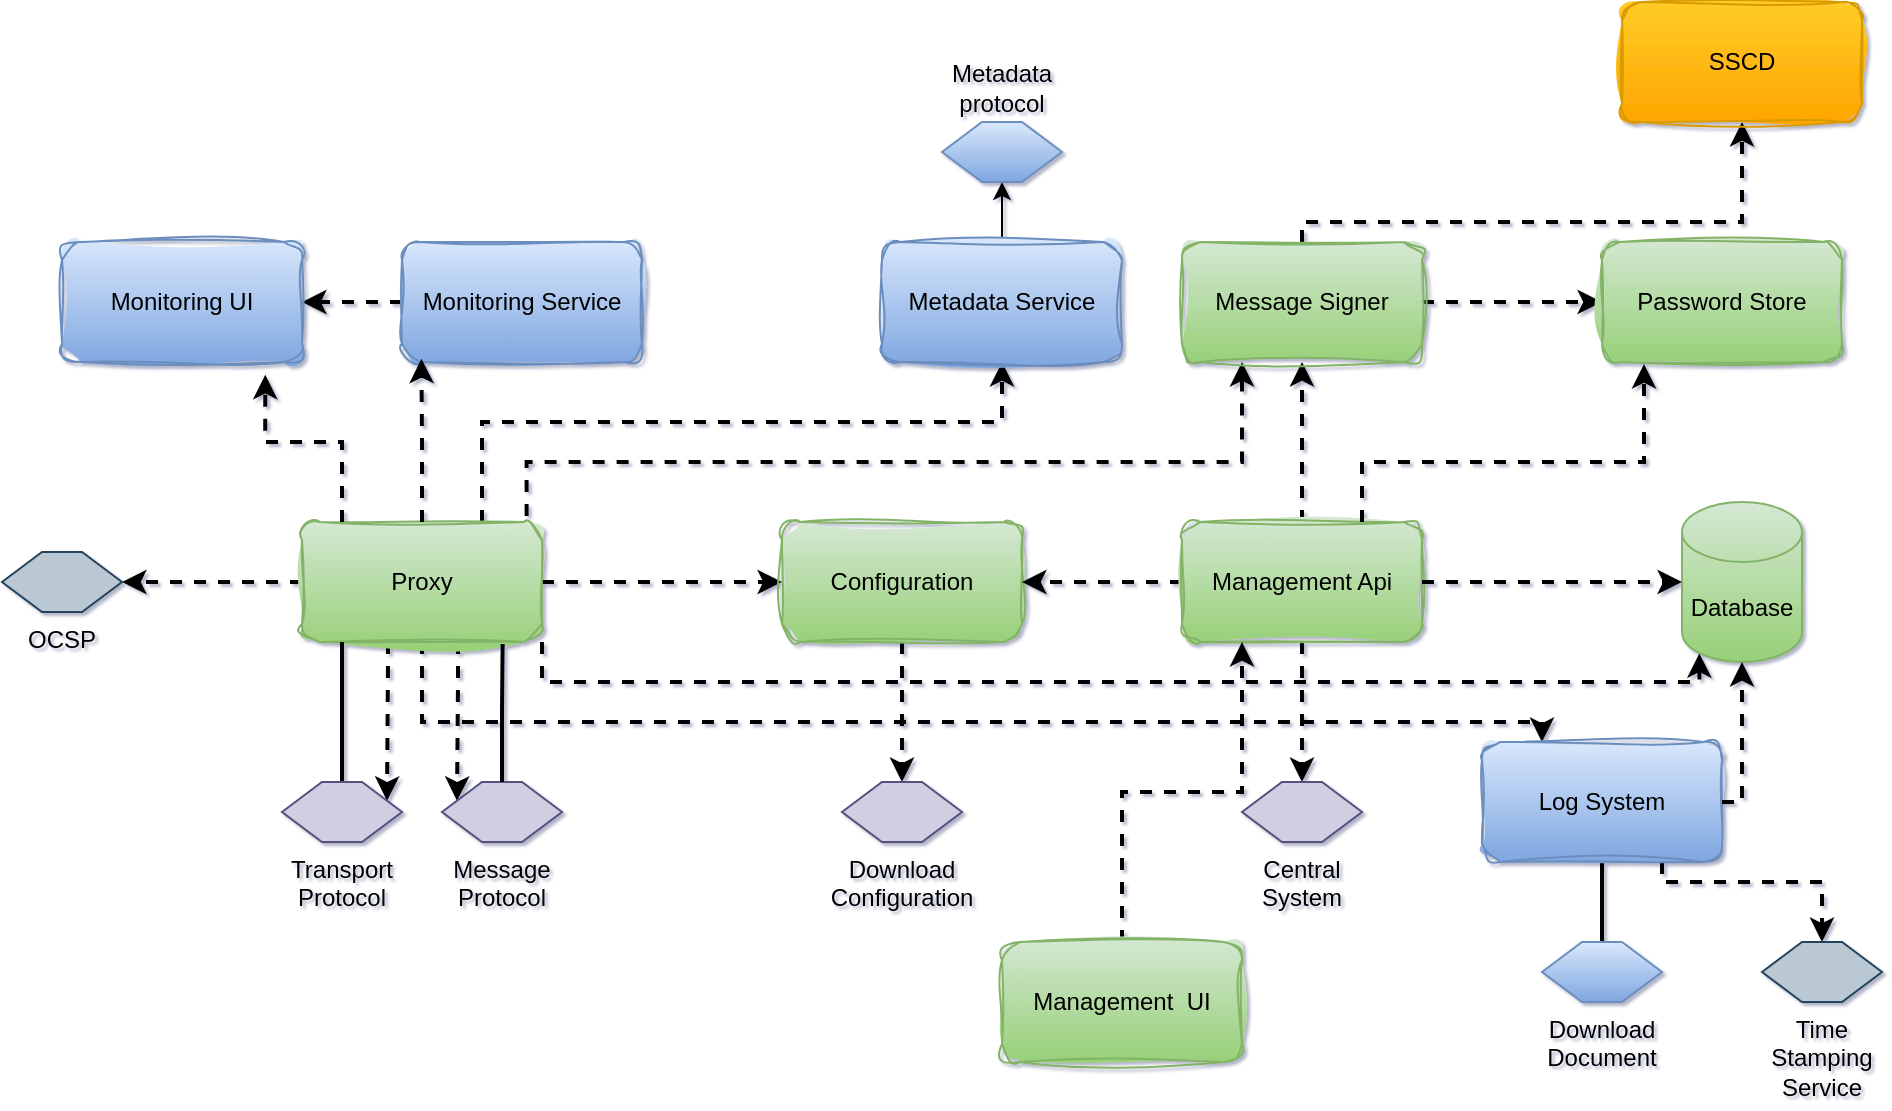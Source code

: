 <mxfile version="22.0.0" type="device">
  <diagram name="Page-1" id="RcsFwqiE_mqMil7ZwmxQ">
    <mxGraphModel dx="1347" dy="1015" grid="1" gridSize="10" guides="1" tooltips="1" connect="1" arrows="1" fold="1" page="1" pageScale="1" pageWidth="827" pageHeight="1169" background="none" math="0" shadow="1">
      <root>
        <mxCell id="0" />
        <mxCell id="1" parent="0" />
        <mxCell id="R0o29H9aw-5ZgJFbA4co-9" style="edgeStyle=orthogonalEdgeStyle;rounded=0;orthogonalLoop=1;jettySize=auto;html=1;entryX=1;entryY=0.25;entryDx=0;entryDy=0;dashed=1;strokeWidth=2;" edge="1" parent="1" source="R0o29H9aw-5ZgJFbA4co-1" target="R0o29H9aw-5ZgJFbA4co-2">
          <mxGeometry relative="1" as="geometry">
            <Array as="points">
              <mxPoint x="373" y="680" />
              <mxPoint x="373" y="680" />
            </Array>
          </mxGeometry>
        </mxCell>
        <mxCell id="R0o29H9aw-5ZgJFbA4co-10" style="edgeStyle=orthogonalEdgeStyle;rounded=0;orthogonalLoop=1;jettySize=auto;html=1;entryX=0;entryY=0.25;entryDx=0;entryDy=0;dashed=1;strokeWidth=2;" edge="1" parent="1" source="R0o29H9aw-5ZgJFbA4co-1" target="R0o29H9aw-5ZgJFbA4co-4">
          <mxGeometry relative="1" as="geometry">
            <Array as="points">
              <mxPoint x="408" y="690" />
              <mxPoint x="408" y="690" />
            </Array>
          </mxGeometry>
        </mxCell>
        <mxCell id="R0o29H9aw-5ZgJFbA4co-11" style="edgeStyle=orthogonalEdgeStyle;rounded=0;orthogonalLoop=1;jettySize=auto;html=1;entryX=1;entryY=0.5;entryDx=0;entryDy=0;dashed=1;strokeWidth=2;" edge="1" parent="1" source="R0o29H9aw-5ZgJFbA4co-1" target="R0o29H9aw-5ZgJFbA4co-5">
          <mxGeometry relative="1" as="geometry" />
        </mxCell>
        <mxCell id="R0o29H9aw-5ZgJFbA4co-13" style="edgeStyle=orthogonalEdgeStyle;rounded=0;orthogonalLoop=1;jettySize=auto;html=1;dashed=1;strokeWidth=2;" edge="1" parent="1" source="R0o29H9aw-5ZgJFbA4co-1" target="R0o29H9aw-5ZgJFbA4co-12">
          <mxGeometry relative="1" as="geometry" />
        </mxCell>
        <mxCell id="R0o29H9aw-5ZgJFbA4co-21" style="edgeStyle=orthogonalEdgeStyle;rounded=0;orthogonalLoop=1;jettySize=auto;html=1;entryX=0.145;entryY=1;entryDx=0;entryDy=-4.35;entryPerimeter=0;dashed=1;strokeWidth=2;" edge="1" parent="1" source="R0o29H9aw-5ZgJFbA4co-1" target="R0o29H9aw-5ZgJFbA4co-19">
          <mxGeometry relative="1" as="geometry">
            <mxPoint x="1050" y="690" as="targetPoint" />
            <Array as="points">
              <mxPoint x="450" y="690" />
              <mxPoint x="1029" y="690" />
            </Array>
          </mxGeometry>
        </mxCell>
        <mxCell id="R0o29H9aw-5ZgJFbA4co-26" style="edgeStyle=orthogonalEdgeStyle;rounded=0;orthogonalLoop=1;jettySize=auto;html=1;entryX=0.25;entryY=0;entryDx=0;entryDy=0;dashed=1;strokeWidth=2;" edge="1" parent="1" source="R0o29H9aw-5ZgJFbA4co-1" target="R0o29H9aw-5ZgJFbA4co-24">
          <mxGeometry relative="1" as="geometry">
            <mxPoint x="860" y="718" as="targetPoint" />
            <Array as="points">
              <mxPoint x="390" y="710" />
              <mxPoint x="950" y="710" />
            </Array>
          </mxGeometry>
        </mxCell>
        <mxCell id="R0o29H9aw-5ZgJFbA4co-37" style="edgeStyle=orthogonalEdgeStyle;rounded=0;orthogonalLoop=1;jettySize=auto;html=1;exitX=0.936;exitY=-0.05;exitDx=0;exitDy=0;exitPerimeter=0;entryX=0.25;entryY=1;entryDx=0;entryDy=0;dashed=1;strokeWidth=2;" edge="1" parent="1" source="R0o29H9aw-5ZgJFbA4co-1" target="R0o29H9aw-5ZgJFbA4co-33">
          <mxGeometry relative="1" as="geometry">
            <mxPoint x="450" y="410" as="targetPoint" />
            <Array as="points">
              <mxPoint x="442" y="580" />
              <mxPoint x="800" y="580" />
            </Array>
          </mxGeometry>
        </mxCell>
        <mxCell id="R0o29H9aw-5ZgJFbA4co-45" style="edgeStyle=orthogonalEdgeStyle;rounded=0;orthogonalLoop=1;jettySize=auto;html=1;entryX=0.5;entryY=1;entryDx=0;entryDy=0;dashed=1;strokeWidth=2;" edge="1" parent="1" source="R0o29H9aw-5ZgJFbA4co-1" target="R0o29H9aw-5ZgJFbA4co-42">
          <mxGeometry relative="1" as="geometry">
            <Array as="points">
              <mxPoint x="420" y="560" />
              <mxPoint x="680" y="560" />
            </Array>
          </mxGeometry>
        </mxCell>
        <mxCell id="R0o29H9aw-5ZgJFbA4co-1" value="Proxy" style="rounded=1;whiteSpace=wrap;html=1;fillColor=#d5e8d4;strokeColor=#82b366;sketch=1;curveFitting=1;jiggle=2;gradientColor=#97d077;" vertex="1" parent="1">
          <mxGeometry x="330" y="610" width="120" height="60" as="geometry" />
        </mxCell>
        <mxCell id="R0o29H9aw-5ZgJFbA4co-6" style="edgeStyle=orthogonalEdgeStyle;rounded=0;orthogonalLoop=1;jettySize=auto;html=1;endArrow=none;endFill=0;strokeWidth=2;" edge="1" parent="1" source="R0o29H9aw-5ZgJFbA4co-2" target="R0o29H9aw-5ZgJFbA4co-1">
          <mxGeometry relative="1" as="geometry">
            <Array as="points">
              <mxPoint x="350" y="720" />
              <mxPoint x="350" y="720" />
            </Array>
          </mxGeometry>
        </mxCell>
        <mxCell id="R0o29H9aw-5ZgJFbA4co-2" value="Transport Protocol" style="shape=hexagon;perimeter=hexagonPerimeter2;whiteSpace=wrap;html=1;fixedSize=1;fillColor=#d0cee2;strokeColor=#56517e;rounded=0;labelPosition=center;verticalLabelPosition=bottom;align=center;verticalAlign=top;" vertex="1" parent="1">
          <mxGeometry x="320" y="740" width="60" height="30" as="geometry" />
        </mxCell>
        <mxCell id="R0o29H9aw-5ZgJFbA4co-4" value="Message Protocol" style="shape=hexagon;perimeter=hexagonPerimeter2;whiteSpace=wrap;html=1;fixedSize=1;fillColor=#d0cee2;strokeColor=#56517e;rounded=0;labelPosition=center;verticalLabelPosition=bottom;align=center;verticalAlign=top;" vertex="1" parent="1">
          <mxGeometry x="400" y="740" width="60" height="30" as="geometry" />
        </mxCell>
        <mxCell id="R0o29H9aw-5ZgJFbA4co-5" value="OCSP" style="shape=hexagon;perimeter=hexagonPerimeter2;whiteSpace=wrap;html=1;fixedSize=1;fillColor=#bac8d3;strokeColor=#23445d;rounded=0;labelPosition=center;verticalLabelPosition=bottom;align=center;verticalAlign=top;" vertex="1" parent="1">
          <mxGeometry x="180" y="625" width="60" height="30" as="geometry" />
        </mxCell>
        <mxCell id="R0o29H9aw-5ZgJFbA4co-8" style="edgeStyle=orthogonalEdgeStyle;rounded=0;orthogonalLoop=1;jettySize=auto;html=1;entryX=0.836;entryY=1.017;entryDx=0;entryDy=0;entryPerimeter=0;endArrow=none;endFill=0;strokeWidth=2;" edge="1" parent="1" source="R0o29H9aw-5ZgJFbA4co-4" target="R0o29H9aw-5ZgJFbA4co-1">
          <mxGeometry relative="1" as="geometry" />
        </mxCell>
        <mxCell id="R0o29H9aw-5ZgJFbA4co-15" style="edgeStyle=orthogonalEdgeStyle;rounded=0;orthogonalLoop=1;jettySize=auto;html=1;entryX=0.5;entryY=0;entryDx=0;entryDy=0;dashed=1;strokeWidth=2;" edge="1" parent="1" source="R0o29H9aw-5ZgJFbA4co-12" target="R0o29H9aw-5ZgJFbA4co-14">
          <mxGeometry relative="1" as="geometry" />
        </mxCell>
        <mxCell id="R0o29H9aw-5ZgJFbA4co-12" value="Configuration" style="rounded=1;whiteSpace=wrap;html=1;fillColor=#d5e8d4;strokeColor=#82b366;sketch=1;curveFitting=1;jiggle=2;gradientColor=#97d077;" vertex="1" parent="1">
          <mxGeometry x="570" y="610" width="120" height="60" as="geometry" />
        </mxCell>
        <mxCell id="R0o29H9aw-5ZgJFbA4co-14" value="Download Configuration" style="shape=hexagon;perimeter=hexagonPerimeter2;whiteSpace=wrap;html=1;fixedSize=1;fillColor=#d0cee2;strokeColor=#56517e;rounded=0;labelPosition=center;verticalLabelPosition=bottom;align=center;verticalAlign=top;" vertex="1" parent="1">
          <mxGeometry x="600" y="740" width="60" height="30" as="geometry" />
        </mxCell>
        <mxCell id="R0o29H9aw-5ZgJFbA4co-18" style="edgeStyle=orthogonalEdgeStyle;rounded=0;orthogonalLoop=1;jettySize=auto;html=1;entryX=1;entryY=0.5;entryDx=0;entryDy=0;dashed=1;strokeWidth=2;" edge="1" parent="1" source="R0o29H9aw-5ZgJFbA4co-17" target="R0o29H9aw-5ZgJFbA4co-12">
          <mxGeometry relative="1" as="geometry" />
        </mxCell>
        <mxCell id="R0o29H9aw-5ZgJFbA4co-23" style="edgeStyle=orthogonalEdgeStyle;rounded=0;orthogonalLoop=1;jettySize=auto;html=1;entryX=0.5;entryY=0;entryDx=0;entryDy=0;dashed=1;strokeWidth=2;" edge="1" parent="1" source="R0o29H9aw-5ZgJFbA4co-17" target="R0o29H9aw-5ZgJFbA4co-22">
          <mxGeometry relative="1" as="geometry" />
        </mxCell>
        <mxCell id="R0o29H9aw-5ZgJFbA4co-34" style="edgeStyle=orthogonalEdgeStyle;rounded=0;orthogonalLoop=1;jettySize=auto;html=1;entryX=0.5;entryY=1;entryDx=0;entryDy=0;dashed=1;strokeWidth=2;" edge="1" parent="1" source="R0o29H9aw-5ZgJFbA4co-17" target="R0o29H9aw-5ZgJFbA4co-33">
          <mxGeometry relative="1" as="geometry" />
        </mxCell>
        <mxCell id="R0o29H9aw-5ZgJFbA4co-17" value="Management Api" style="rounded=1;whiteSpace=wrap;html=1;fillColor=#d5e8d4;strokeColor=#82b366;sketch=1;curveFitting=1;jiggle=2;gradientColor=#97d077;" vertex="1" parent="1">
          <mxGeometry x="770" y="610" width="120" height="60" as="geometry" />
        </mxCell>
        <mxCell id="R0o29H9aw-5ZgJFbA4co-19" value="Database" style="shape=cylinder3;whiteSpace=wrap;html=1;boundedLbl=1;backgroundOutline=1;size=15;fillColor=#d5e8d4;gradientColor=#97d077;strokeColor=#82b366;" vertex="1" parent="1">
          <mxGeometry x="1020" y="600" width="60" height="80" as="geometry" />
        </mxCell>
        <mxCell id="R0o29H9aw-5ZgJFbA4co-20" style="edgeStyle=orthogonalEdgeStyle;rounded=0;orthogonalLoop=1;jettySize=auto;html=1;entryX=0;entryY=0.5;entryDx=0;entryDy=0;entryPerimeter=0;dashed=1;strokeWidth=2;" edge="1" parent="1" source="R0o29H9aw-5ZgJFbA4co-17" target="R0o29H9aw-5ZgJFbA4co-19">
          <mxGeometry relative="1" as="geometry" />
        </mxCell>
        <mxCell id="R0o29H9aw-5ZgJFbA4co-22" value="Central System" style="shape=hexagon;perimeter=hexagonPerimeter2;whiteSpace=wrap;html=1;fixedSize=1;fillColor=#d0cee2;strokeColor=#56517e;rounded=0;labelPosition=center;verticalLabelPosition=bottom;align=center;verticalAlign=top;" vertex="1" parent="1">
          <mxGeometry x="800" y="740" width="60" height="30" as="geometry" />
        </mxCell>
        <mxCell id="R0o29H9aw-5ZgJFbA4co-28" style="edgeStyle=orthogonalEdgeStyle;rounded=0;orthogonalLoop=1;jettySize=auto;html=1;entryX=0.5;entryY=0;entryDx=0;entryDy=0;endArrow=none;endFill=0;strokeWidth=2;" edge="1" parent="1" source="R0o29H9aw-5ZgJFbA4co-24" target="R0o29H9aw-5ZgJFbA4co-27">
          <mxGeometry relative="1" as="geometry" />
        </mxCell>
        <mxCell id="R0o29H9aw-5ZgJFbA4co-30" style="edgeStyle=orthogonalEdgeStyle;rounded=0;orthogonalLoop=1;jettySize=auto;html=1;entryX=0.5;entryY=0;entryDx=0;entryDy=0;dashed=1;strokeWidth=2;" edge="1" parent="1" source="R0o29H9aw-5ZgJFbA4co-24" target="R0o29H9aw-5ZgJFbA4co-29">
          <mxGeometry relative="1" as="geometry">
            <Array as="points">
              <mxPoint x="1010" y="790" />
              <mxPoint x="1090" y="790" />
            </Array>
          </mxGeometry>
        </mxCell>
        <mxCell id="R0o29H9aw-5ZgJFbA4co-24" value="Log System" style="rounded=1;whiteSpace=wrap;html=1;fillColor=#dae8fc;strokeColor=#6c8ebf;sketch=1;curveFitting=1;jiggle=2;gradientColor=#7ea6e0;" vertex="1" parent="1">
          <mxGeometry x="920" y="720" width="120" height="60" as="geometry" />
        </mxCell>
        <mxCell id="R0o29H9aw-5ZgJFbA4co-25" style="edgeStyle=orthogonalEdgeStyle;rounded=0;orthogonalLoop=1;jettySize=auto;html=1;entryX=0.5;entryY=1;entryDx=0;entryDy=0;entryPerimeter=0;dashed=1;strokeWidth=2;" edge="1" parent="1" source="R0o29H9aw-5ZgJFbA4co-24" target="R0o29H9aw-5ZgJFbA4co-19">
          <mxGeometry relative="1" as="geometry">
            <Array as="points">
              <mxPoint x="1050" y="750" />
            </Array>
          </mxGeometry>
        </mxCell>
        <mxCell id="R0o29H9aw-5ZgJFbA4co-27" value="Download Document" style="shape=hexagon;perimeter=hexagonPerimeter2;whiteSpace=wrap;html=1;fixedSize=1;fillColor=#dae8fc;strokeColor=#6c8ebf;rounded=0;labelPosition=center;verticalLabelPosition=bottom;align=center;verticalAlign=top;gradientColor=#7ea6e0;" vertex="1" parent="1">
          <mxGeometry x="950" y="820" width="60" height="30" as="geometry" />
        </mxCell>
        <mxCell id="R0o29H9aw-5ZgJFbA4co-29" value="Time Stamping Service" style="shape=hexagon;perimeter=hexagonPerimeter2;whiteSpace=wrap;html=1;fixedSize=1;fillColor=#bac8d3;strokeColor=#23445d;rounded=0;labelPosition=center;verticalLabelPosition=bottom;align=center;verticalAlign=top;" vertex="1" parent="1">
          <mxGeometry x="1060" y="820" width="60" height="30" as="geometry" />
        </mxCell>
        <mxCell id="R0o29H9aw-5ZgJFbA4co-32" style="edgeStyle=orthogonalEdgeStyle;rounded=0;orthogonalLoop=1;jettySize=auto;html=1;entryX=0.25;entryY=1;entryDx=0;entryDy=0;dashed=1;strokeWidth=2;" edge="1" parent="1" source="R0o29H9aw-5ZgJFbA4co-31" target="R0o29H9aw-5ZgJFbA4co-17">
          <mxGeometry relative="1" as="geometry" />
        </mxCell>
        <mxCell id="R0o29H9aw-5ZgJFbA4co-31" value="Management&amp;nbsp; UI" style="rounded=1;whiteSpace=wrap;html=1;fillColor=#d5e8d4;strokeColor=#82b366;sketch=1;curveFitting=1;jiggle=2;gradientColor=#97d077;" vertex="1" parent="1">
          <mxGeometry x="680" y="820" width="120" height="60" as="geometry" />
        </mxCell>
        <mxCell id="R0o29H9aw-5ZgJFbA4co-38" style="edgeStyle=orthogonalEdgeStyle;rounded=0;orthogonalLoop=1;jettySize=auto;html=1;entryX=0;entryY=0.5;entryDx=0;entryDy=0;dashed=1;strokeWidth=2;" edge="1" parent="1" source="R0o29H9aw-5ZgJFbA4co-33" target="R0o29H9aw-5ZgJFbA4co-35">
          <mxGeometry relative="1" as="geometry" />
        </mxCell>
        <mxCell id="R0o29H9aw-5ZgJFbA4co-41" style="edgeStyle=orthogonalEdgeStyle;rounded=0;orthogonalLoop=1;jettySize=auto;html=1;dashed=1;strokeWidth=2;entryX=0.5;entryY=1;entryDx=0;entryDy=0;" edge="1" parent="1" source="R0o29H9aw-5ZgJFbA4co-33" target="R0o29H9aw-5ZgJFbA4co-40">
          <mxGeometry relative="1" as="geometry">
            <Array as="points">
              <mxPoint x="830" y="460" />
              <mxPoint x="1050" y="460" />
            </Array>
          </mxGeometry>
        </mxCell>
        <mxCell id="R0o29H9aw-5ZgJFbA4co-33" value="Message Signer" style="rounded=1;whiteSpace=wrap;html=1;fillColor=#d5e8d4;strokeColor=#82b366;sketch=1;curveFitting=1;jiggle=2;gradientColor=#97d077;" vertex="1" parent="1">
          <mxGeometry x="770" y="470" width="120" height="60" as="geometry" />
        </mxCell>
        <mxCell id="R0o29H9aw-5ZgJFbA4co-35" value="Password Store" style="rounded=1;whiteSpace=wrap;html=1;fillColor=#d5e8d4;strokeColor=#82b366;sketch=1;curveFitting=1;jiggle=2;gradientColor=#97d077;" vertex="1" parent="1">
          <mxGeometry x="980" y="470" width="120" height="60" as="geometry" />
        </mxCell>
        <mxCell id="R0o29H9aw-5ZgJFbA4co-39" style="edgeStyle=orthogonalEdgeStyle;rounded=0;orthogonalLoop=1;jettySize=auto;html=1;entryX=0.175;entryY=1.017;entryDx=0;entryDy=0;entryPerimeter=0;dashed=1;strokeWidth=2;" edge="1" parent="1" source="R0o29H9aw-5ZgJFbA4co-17" target="R0o29H9aw-5ZgJFbA4co-35">
          <mxGeometry relative="1" as="geometry">
            <Array as="points">
              <mxPoint x="860" y="580" />
              <mxPoint x="1001" y="580" />
            </Array>
          </mxGeometry>
        </mxCell>
        <mxCell id="R0o29H9aw-5ZgJFbA4co-40" value="SSCD" style="rounded=1;whiteSpace=wrap;html=1;fillColor=#ffcd28;strokeColor=#d79b00;sketch=1;curveFitting=1;jiggle=2;gradientColor=#ffa500;" vertex="1" parent="1">
          <mxGeometry x="990" y="350" width="120" height="60" as="geometry" />
        </mxCell>
        <mxCell id="R0o29H9aw-5ZgJFbA4co-47" style="edgeStyle=orthogonalEdgeStyle;rounded=0;orthogonalLoop=1;jettySize=auto;html=1;" edge="1" parent="1" source="R0o29H9aw-5ZgJFbA4co-42" target="R0o29H9aw-5ZgJFbA4co-46">
          <mxGeometry relative="1" as="geometry" />
        </mxCell>
        <mxCell id="R0o29H9aw-5ZgJFbA4co-42" value="Metadata Service" style="rounded=1;whiteSpace=wrap;html=1;fillColor=#dae8fc;strokeColor=#6c8ebf;sketch=1;curveFitting=1;jiggle=2;gradientColor=#7ea6e0;" vertex="1" parent="1">
          <mxGeometry x="620" y="470" width="120" height="60" as="geometry" />
        </mxCell>
        <mxCell id="R0o29H9aw-5ZgJFbA4co-50" style="edgeStyle=orthogonalEdgeStyle;rounded=0;orthogonalLoop=1;jettySize=auto;html=1;entryX=1;entryY=0.5;entryDx=0;entryDy=0;dashed=1;strokeWidth=2;" edge="1" parent="1" source="R0o29H9aw-5ZgJFbA4co-43" target="R0o29H9aw-5ZgJFbA4co-44">
          <mxGeometry relative="1" as="geometry" />
        </mxCell>
        <mxCell id="R0o29H9aw-5ZgJFbA4co-43" value="Monitoring Service" style="rounded=1;whiteSpace=wrap;html=1;fillColor=#dae8fc;strokeColor=#6c8ebf;sketch=1;curveFitting=1;jiggle=2;gradientColor=#7ea6e0;" vertex="1" parent="1">
          <mxGeometry x="380" y="470" width="120" height="60" as="geometry" />
        </mxCell>
        <mxCell id="R0o29H9aw-5ZgJFbA4co-44" value="Monitoring UI" style="rounded=1;whiteSpace=wrap;html=1;fillColor=#dae8fc;strokeColor=#6c8ebf;sketch=1;curveFitting=1;jiggle=2;gradientColor=#7ea6e0;" vertex="1" parent="1">
          <mxGeometry x="210" y="470" width="120" height="60" as="geometry" />
        </mxCell>
        <mxCell id="R0o29H9aw-5ZgJFbA4co-46" value="Metadata protocol" style="shape=hexagon;perimeter=hexagonPerimeter2;whiteSpace=wrap;html=1;fixedSize=1;fillColor=#dae8fc;strokeColor=#6c8ebf;rounded=0;labelPosition=center;verticalLabelPosition=top;align=center;verticalAlign=bottom;gradientColor=#7ea6e0;" vertex="1" parent="1">
          <mxGeometry x="650" y="410" width="60" height="30" as="geometry" />
        </mxCell>
        <mxCell id="R0o29H9aw-5ZgJFbA4co-48" style="edgeStyle=orthogonalEdgeStyle;rounded=0;orthogonalLoop=1;jettySize=auto;html=1;entryX=0.081;entryY=0.972;entryDx=0;entryDy=0;entryPerimeter=0;dashed=1;strokeWidth=2;" edge="1" parent="1" source="R0o29H9aw-5ZgJFbA4co-1" target="R0o29H9aw-5ZgJFbA4co-43">
          <mxGeometry relative="1" as="geometry" />
        </mxCell>
        <mxCell id="R0o29H9aw-5ZgJFbA4co-49" style="edgeStyle=orthogonalEdgeStyle;rounded=0;orthogonalLoop=1;jettySize=auto;html=1;entryX=0.847;entryY=1.106;entryDx=0;entryDy=0;entryPerimeter=0;dashed=1;strokeWidth=2;" edge="1" parent="1" source="R0o29H9aw-5ZgJFbA4co-1" target="R0o29H9aw-5ZgJFbA4co-44">
          <mxGeometry relative="1" as="geometry">
            <Array as="points">
              <mxPoint x="350" y="570" />
              <mxPoint x="312" y="570" />
            </Array>
          </mxGeometry>
        </mxCell>
      </root>
    </mxGraphModel>
  </diagram>
</mxfile>
